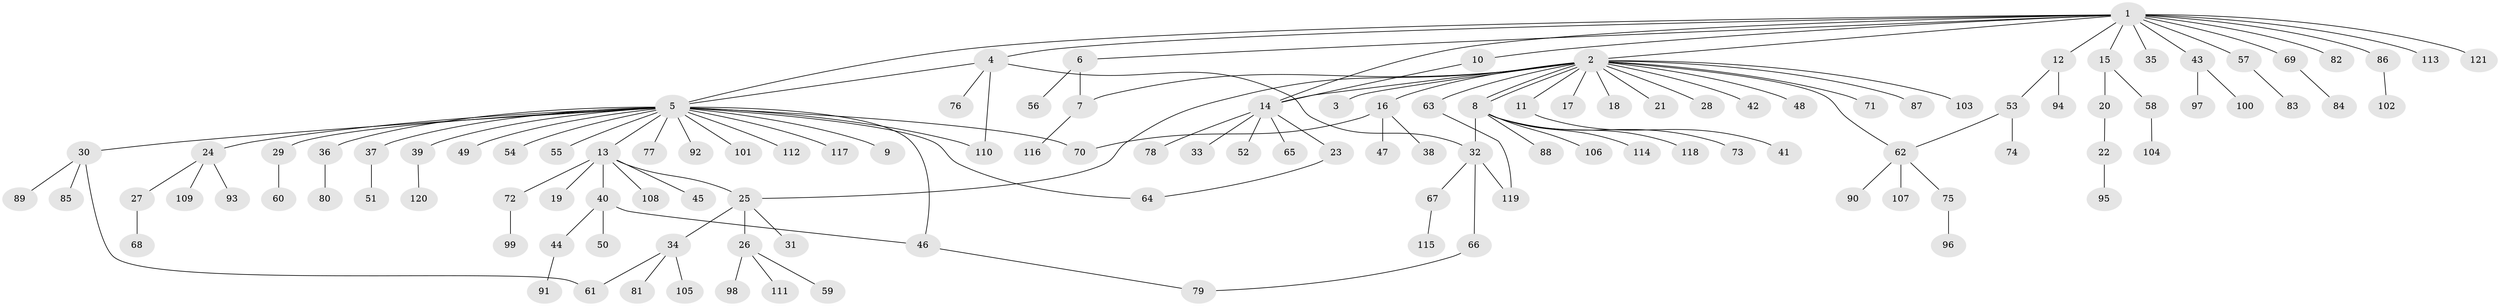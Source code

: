 // coarse degree distribution, {15: 0.011764705882352941, 18: 0.011764705882352941, 1: 0.611764705882353, 4: 0.03529411764705882, 21: 0.011764705882352941, 2: 0.17647058823529413, 6: 0.023529411764705882, 7: 0.011764705882352941, 3: 0.09411764705882353, 5: 0.011764705882352941}
// Generated by graph-tools (version 1.1) at 2025/50/03/04/25 22:50:22]
// undirected, 121 vertices, 135 edges
graph export_dot {
  node [color=gray90,style=filled];
  1;
  2;
  3;
  4;
  5;
  6;
  7;
  8;
  9;
  10;
  11;
  12;
  13;
  14;
  15;
  16;
  17;
  18;
  19;
  20;
  21;
  22;
  23;
  24;
  25;
  26;
  27;
  28;
  29;
  30;
  31;
  32;
  33;
  34;
  35;
  36;
  37;
  38;
  39;
  40;
  41;
  42;
  43;
  44;
  45;
  46;
  47;
  48;
  49;
  50;
  51;
  52;
  53;
  54;
  55;
  56;
  57;
  58;
  59;
  60;
  61;
  62;
  63;
  64;
  65;
  66;
  67;
  68;
  69;
  70;
  71;
  72;
  73;
  74;
  75;
  76;
  77;
  78;
  79;
  80;
  81;
  82;
  83;
  84;
  85;
  86;
  87;
  88;
  89;
  90;
  91;
  92;
  93;
  94;
  95;
  96;
  97;
  98;
  99;
  100;
  101;
  102;
  103;
  104;
  105;
  106;
  107;
  108;
  109;
  110;
  111;
  112;
  113;
  114;
  115;
  116;
  117;
  118;
  119;
  120;
  121;
  1 -- 2;
  1 -- 4;
  1 -- 5;
  1 -- 6;
  1 -- 10;
  1 -- 12;
  1 -- 14;
  1 -- 15;
  1 -- 35;
  1 -- 43;
  1 -- 57;
  1 -- 69;
  1 -- 82;
  1 -- 86;
  1 -- 113;
  1 -- 121;
  2 -- 3;
  2 -- 7;
  2 -- 8;
  2 -- 8;
  2 -- 11;
  2 -- 14;
  2 -- 16;
  2 -- 17;
  2 -- 18;
  2 -- 21;
  2 -- 25;
  2 -- 28;
  2 -- 42;
  2 -- 48;
  2 -- 62;
  2 -- 63;
  2 -- 71;
  2 -- 87;
  2 -- 103;
  4 -- 5;
  4 -- 32;
  4 -- 76;
  4 -- 110;
  5 -- 9;
  5 -- 13;
  5 -- 24;
  5 -- 29;
  5 -- 30;
  5 -- 36;
  5 -- 37;
  5 -- 39;
  5 -- 46;
  5 -- 49;
  5 -- 54;
  5 -- 55;
  5 -- 64;
  5 -- 70;
  5 -- 77;
  5 -- 92;
  5 -- 101;
  5 -- 110;
  5 -- 112;
  5 -- 117;
  6 -- 7;
  6 -- 56;
  7 -- 116;
  8 -- 32;
  8 -- 73;
  8 -- 88;
  8 -- 106;
  8 -- 114;
  8 -- 118;
  10 -- 14;
  11 -- 41;
  12 -- 53;
  12 -- 94;
  13 -- 19;
  13 -- 25;
  13 -- 40;
  13 -- 45;
  13 -- 72;
  13 -- 108;
  14 -- 23;
  14 -- 33;
  14 -- 52;
  14 -- 65;
  14 -- 78;
  15 -- 20;
  15 -- 58;
  16 -- 38;
  16 -- 47;
  16 -- 70;
  20 -- 22;
  22 -- 95;
  23 -- 64;
  24 -- 27;
  24 -- 93;
  24 -- 109;
  25 -- 26;
  25 -- 31;
  25 -- 34;
  26 -- 59;
  26 -- 98;
  26 -- 111;
  27 -- 68;
  29 -- 60;
  30 -- 61;
  30 -- 85;
  30 -- 89;
  32 -- 66;
  32 -- 67;
  32 -- 119;
  34 -- 61;
  34 -- 81;
  34 -- 105;
  36 -- 80;
  37 -- 51;
  39 -- 120;
  40 -- 44;
  40 -- 46;
  40 -- 50;
  43 -- 97;
  43 -- 100;
  44 -- 91;
  46 -- 79;
  53 -- 62;
  53 -- 74;
  57 -- 83;
  58 -- 104;
  62 -- 75;
  62 -- 90;
  62 -- 107;
  63 -- 119;
  66 -- 79;
  67 -- 115;
  69 -- 84;
  72 -- 99;
  75 -- 96;
  86 -- 102;
}
